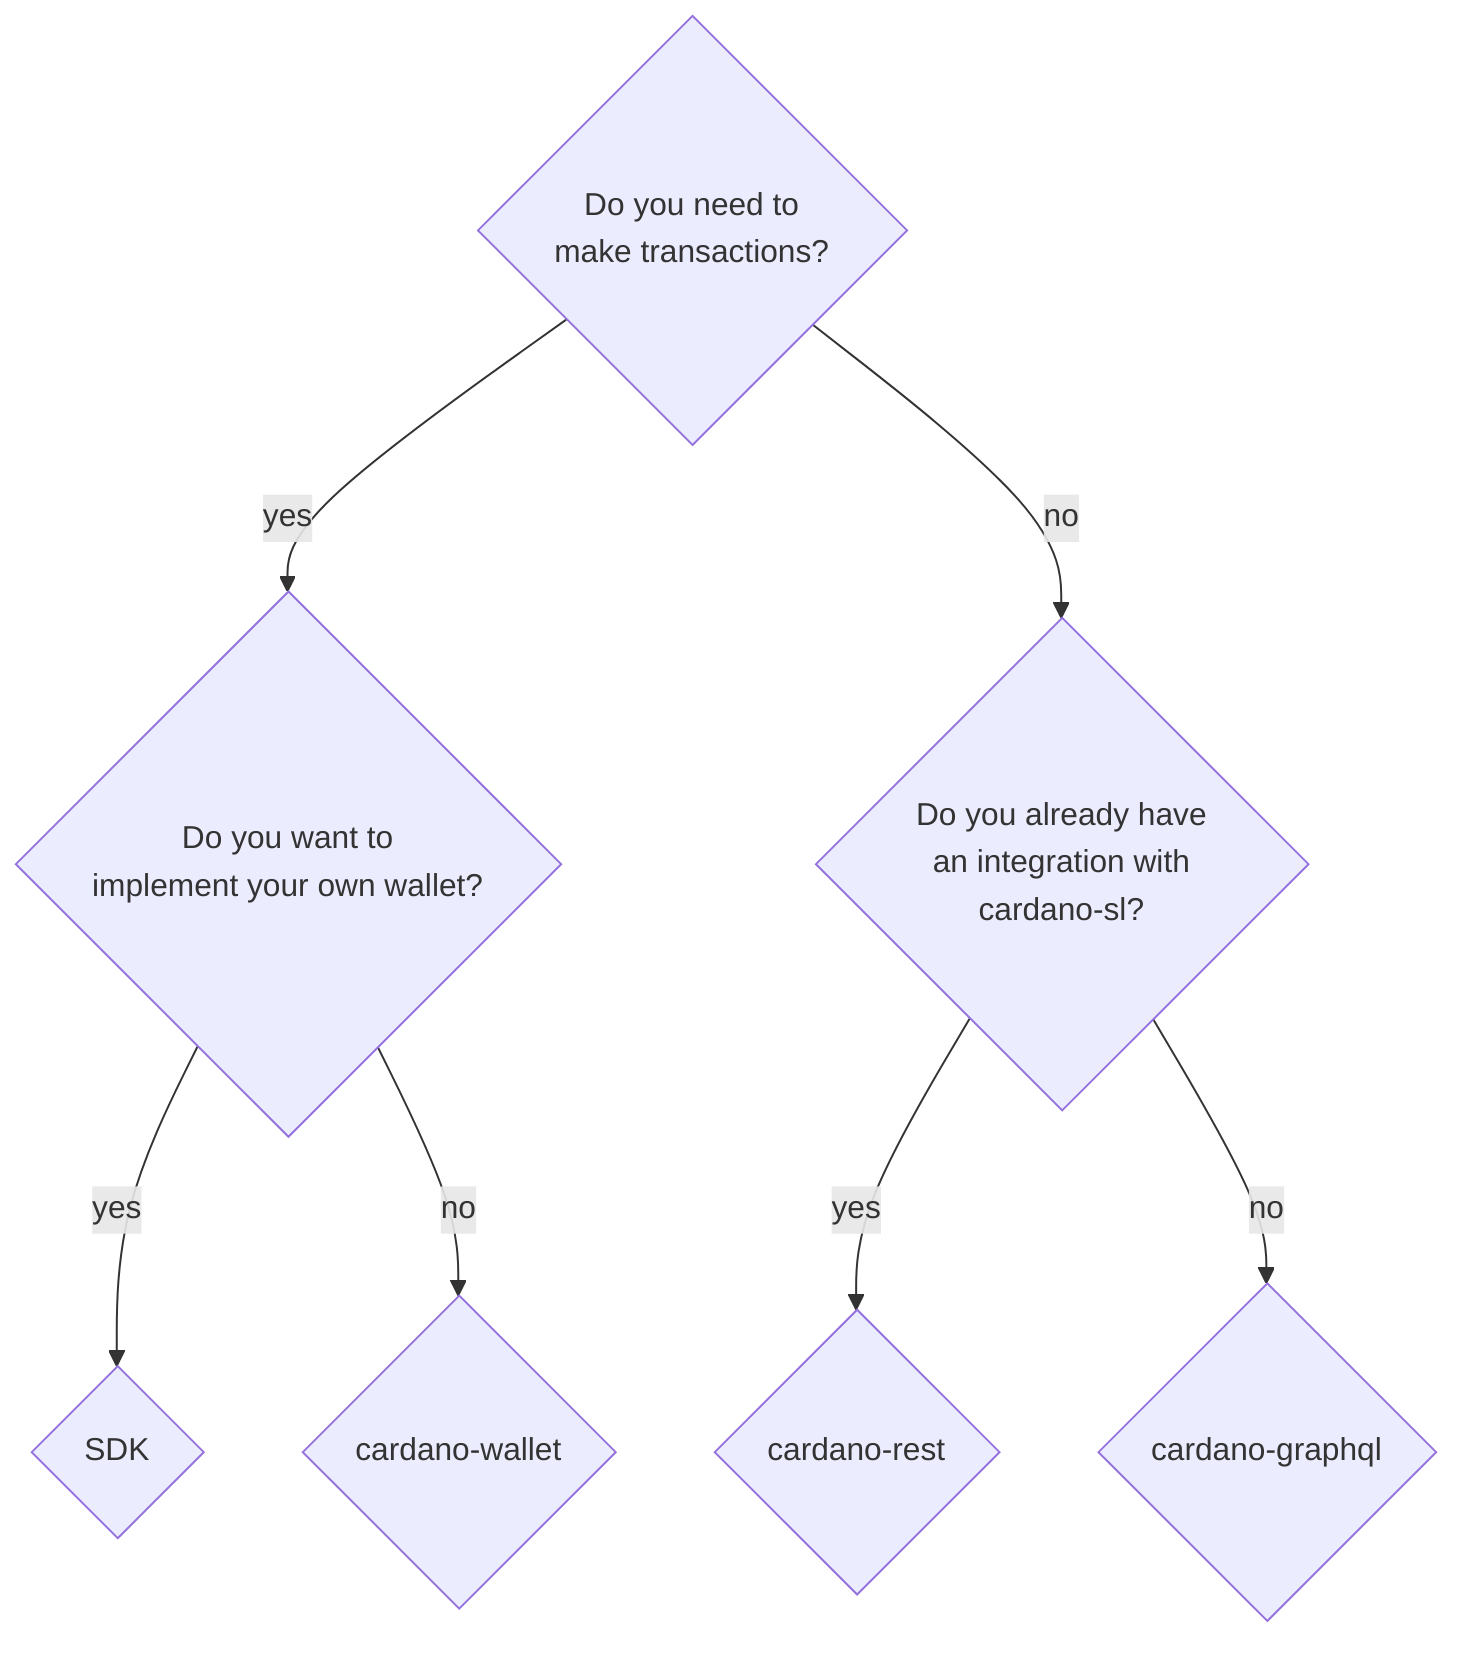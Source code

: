 graph TD
QMakeTx{Do you need to <br/> make transactions?} 
QManageUTxO{Do you want to <br/>implement your own wallet?}
QAlreadyIntegrated{Do you already have<br/>an integration with<br/>cardano-sl?}

GraphQL{cardano-graphql}
Rest{cardano-rest}
SDK{SDK}
Wallet{cardano-wallet}

QMakeTx-->|yes| QManageUTxO
QMakeTx-->|no| QAlreadyIntegrated
QAlreadyIntegrated-->|yes| Rest
QAlreadyIntegrated-->|no| GraphQL
QManageUTxO-->|yes| SDK
QManageUTxO-->|no| Wallet